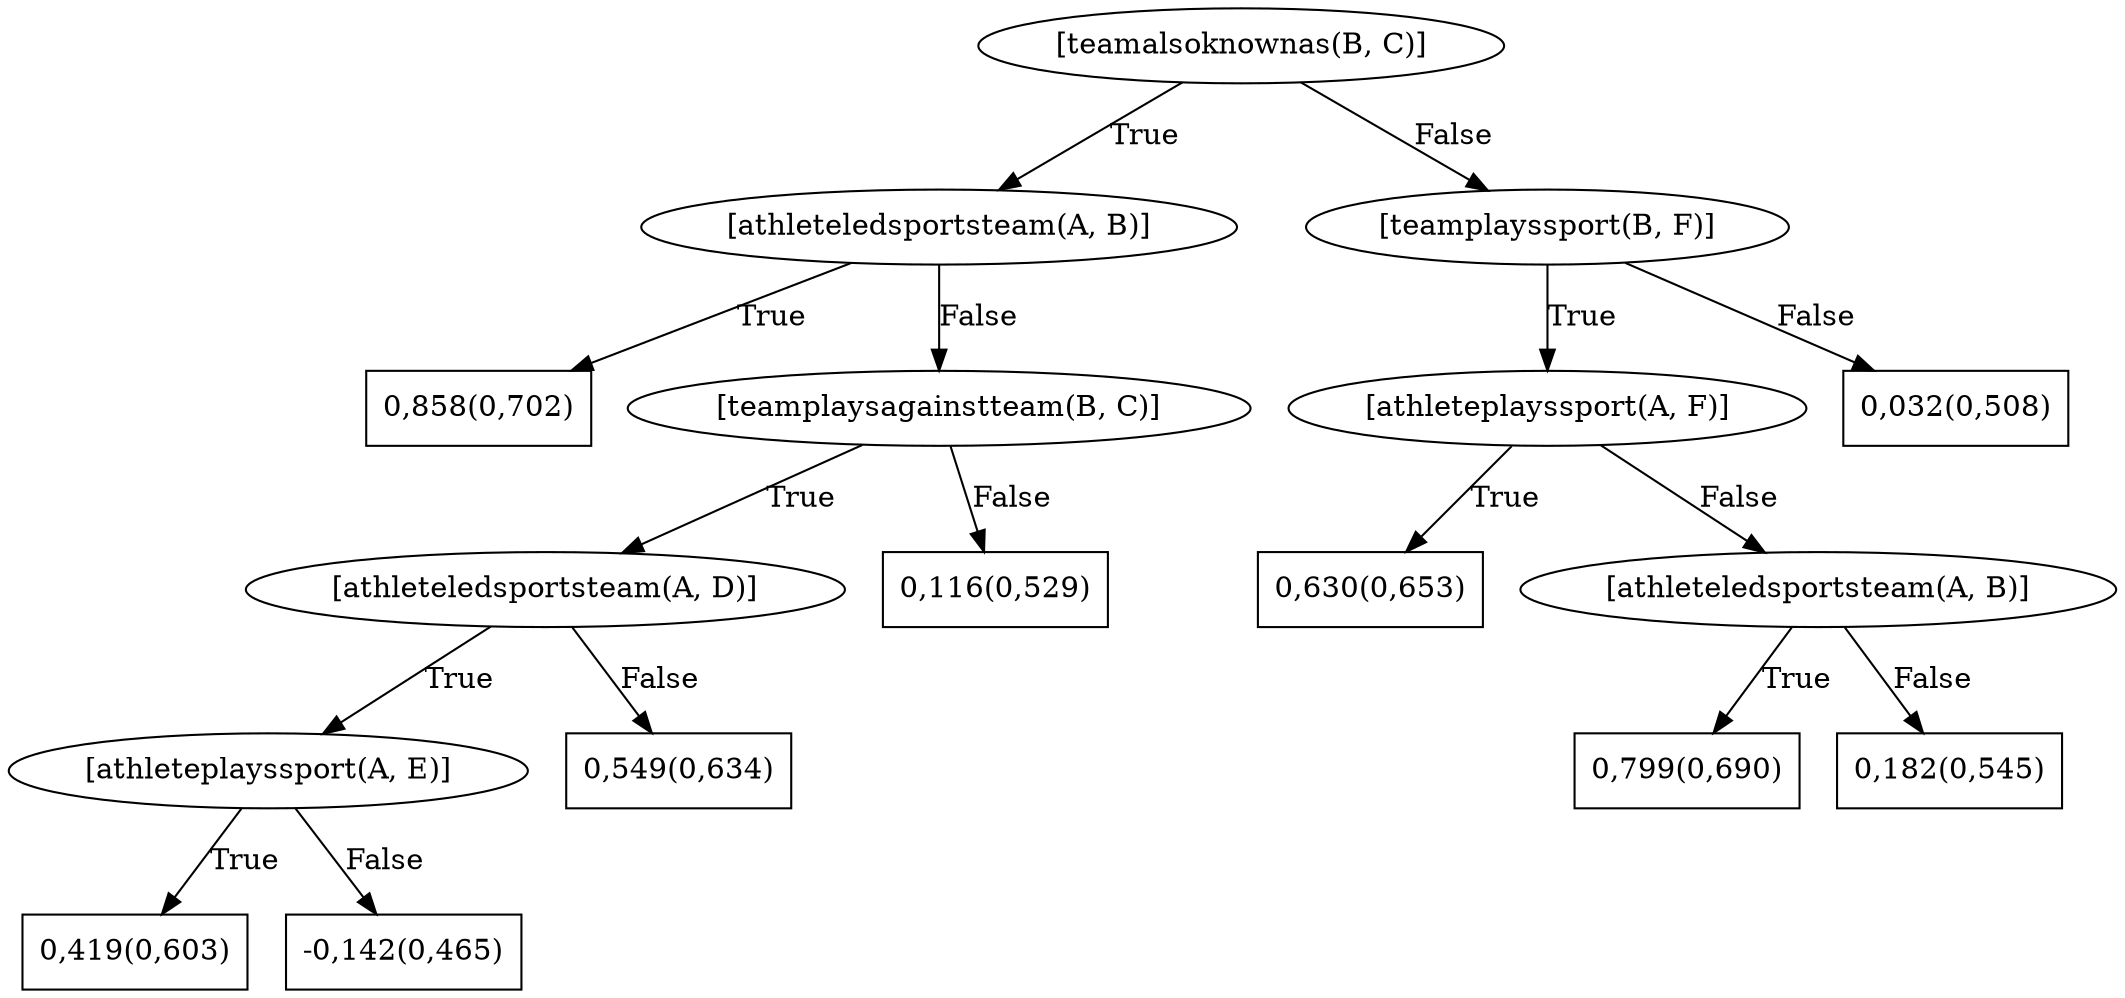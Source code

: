 digraph G{ 
1[label = "[teamalsoknownas(B, C)]"];
1 -> 2[label="True"];
1 -> 3[label="False"];
2[label = "[athleteledsportsteam(A, B)]"];
2 -> 4[label="True"];
2 -> 5[label="False"];
4[shape = box,label = "0,858(0,702)"];
5[label = "[teamplaysagainstteam(B, C)]"];
5 -> 6[label="True"];
5 -> 7[label="False"];
6[label = "[athleteledsportsteam(A, D)]"];
6 -> 8[label="True"];
6 -> 9[label="False"];
8[label = "[athleteplayssport(A, E)]"];
8 -> 10[label="True"];
8 -> 11[label="False"];
10[shape = box,label = "0,419(0,603)"];
11[shape = box,label = "-0,142(0,465)"];
9[shape = box,label = "0,549(0,634)"];
7[shape = box,label = "0,116(0,529)"];
3[label = "[teamplayssport(B, F)]"];
3 -> 12[label="True"];
3 -> 13[label="False"];
12[label = "[athleteplayssport(A, F)]"];
12 -> 14[label="True"];
12 -> 15[label="False"];
14[shape = box,label = "0,630(0,653)"];
15[label = "[athleteledsportsteam(A, B)]"];
15 -> 16[label="True"];
15 -> 17[label="False"];
16[shape = box,label = "0,799(0,690)"];
17[shape = box,label = "0,182(0,545)"];
13[shape = box,label = "0,032(0,508)"];
}
